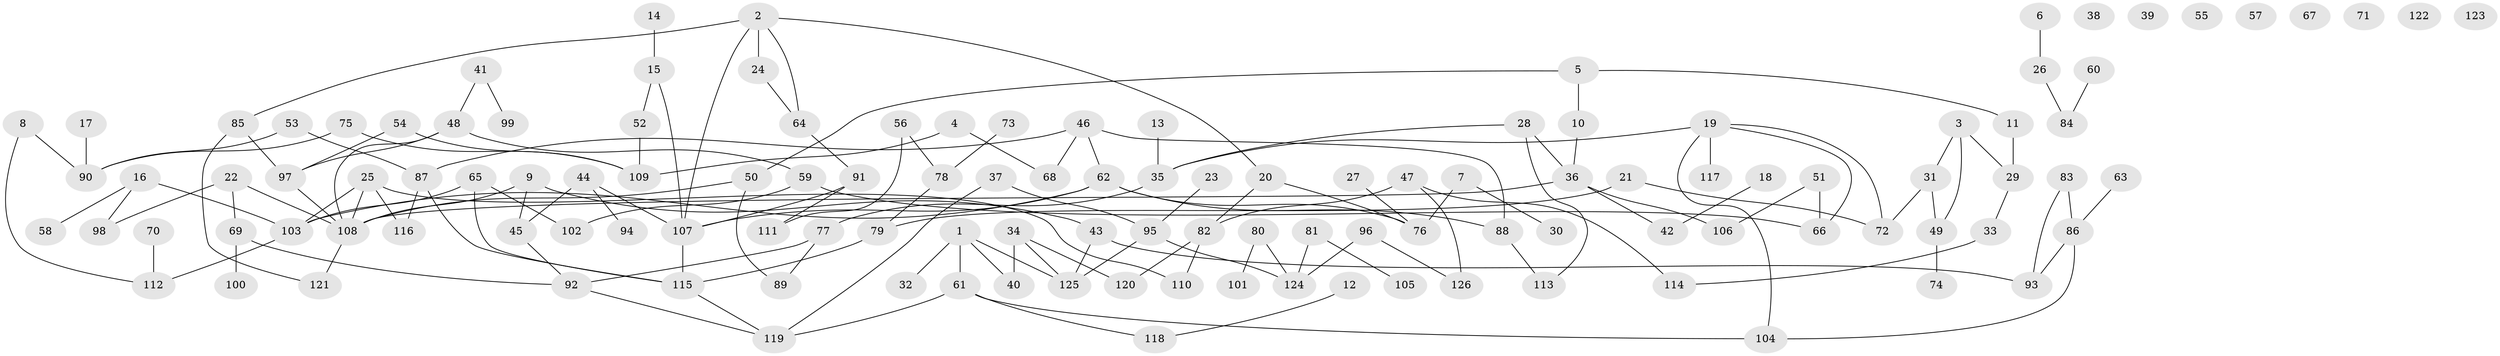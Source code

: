 // coarse degree distribution, {6: 0.03773584905660377, 5: 0.09433962264150944, 2: 0.16981132075471697, 1: 0.22641509433962265, 4: 0.1320754716981132, 3: 0.11320754716981132, 0: 0.1509433962264151, 7: 0.03773584905660377, 9: 0.018867924528301886, 8: 0.018867924528301886}
// Generated by graph-tools (version 1.1) at 2025/16/03/04/25 18:16:41]
// undirected, 126 vertices, 155 edges
graph export_dot {
graph [start="1"]
  node [color=gray90,style=filled];
  1;
  2;
  3;
  4;
  5;
  6;
  7;
  8;
  9;
  10;
  11;
  12;
  13;
  14;
  15;
  16;
  17;
  18;
  19;
  20;
  21;
  22;
  23;
  24;
  25;
  26;
  27;
  28;
  29;
  30;
  31;
  32;
  33;
  34;
  35;
  36;
  37;
  38;
  39;
  40;
  41;
  42;
  43;
  44;
  45;
  46;
  47;
  48;
  49;
  50;
  51;
  52;
  53;
  54;
  55;
  56;
  57;
  58;
  59;
  60;
  61;
  62;
  63;
  64;
  65;
  66;
  67;
  68;
  69;
  70;
  71;
  72;
  73;
  74;
  75;
  76;
  77;
  78;
  79;
  80;
  81;
  82;
  83;
  84;
  85;
  86;
  87;
  88;
  89;
  90;
  91;
  92;
  93;
  94;
  95;
  96;
  97;
  98;
  99;
  100;
  101;
  102;
  103;
  104;
  105;
  106;
  107;
  108;
  109;
  110;
  111;
  112;
  113;
  114;
  115;
  116;
  117;
  118;
  119;
  120;
  121;
  122;
  123;
  124;
  125;
  126;
  1 -- 32;
  1 -- 40;
  1 -- 61;
  1 -- 125;
  2 -- 20;
  2 -- 24;
  2 -- 64;
  2 -- 85;
  2 -- 107;
  3 -- 29;
  3 -- 31;
  3 -- 49;
  4 -- 68;
  4 -- 109;
  5 -- 10;
  5 -- 11;
  5 -- 50;
  6 -- 26;
  7 -- 30;
  7 -- 76;
  8 -- 90;
  8 -- 112;
  9 -- 43;
  9 -- 45;
  9 -- 108;
  10 -- 36;
  11 -- 29;
  12 -- 118;
  13 -- 35;
  14 -- 15;
  15 -- 52;
  15 -- 107;
  16 -- 58;
  16 -- 98;
  16 -- 103;
  17 -- 90;
  18 -- 42;
  19 -- 35;
  19 -- 66;
  19 -- 72;
  19 -- 104;
  19 -- 117;
  20 -- 76;
  20 -- 82;
  21 -- 72;
  21 -- 79;
  22 -- 69;
  22 -- 98;
  22 -- 108;
  23 -- 95;
  24 -- 64;
  25 -- 103;
  25 -- 108;
  25 -- 110;
  25 -- 116;
  26 -- 84;
  27 -- 76;
  28 -- 35;
  28 -- 36;
  28 -- 113;
  29 -- 33;
  31 -- 49;
  31 -- 72;
  33 -- 114;
  34 -- 40;
  34 -- 120;
  34 -- 125;
  35 -- 77;
  36 -- 42;
  36 -- 106;
  36 -- 108;
  37 -- 95;
  37 -- 119;
  41 -- 48;
  41 -- 99;
  43 -- 93;
  43 -- 125;
  44 -- 45;
  44 -- 94;
  44 -- 107;
  45 -- 92;
  46 -- 62;
  46 -- 68;
  46 -- 87;
  46 -- 88;
  47 -- 82;
  47 -- 114;
  47 -- 126;
  48 -- 59;
  48 -- 97;
  48 -- 108;
  49 -- 74;
  50 -- 89;
  50 -- 108;
  51 -- 66;
  51 -- 106;
  52 -- 109;
  53 -- 87;
  53 -- 90;
  54 -- 97;
  54 -- 109;
  56 -- 78;
  56 -- 111;
  59 -- 66;
  59 -- 102;
  60 -- 84;
  61 -- 104;
  61 -- 118;
  61 -- 119;
  62 -- 76;
  62 -- 88;
  62 -- 103;
  62 -- 107;
  63 -- 86;
  64 -- 91;
  65 -- 102;
  65 -- 103;
  65 -- 115;
  69 -- 92;
  69 -- 100;
  70 -- 112;
  73 -- 78;
  75 -- 90;
  75 -- 109;
  77 -- 89;
  77 -- 92;
  78 -- 79;
  79 -- 115;
  80 -- 101;
  80 -- 124;
  81 -- 105;
  81 -- 124;
  82 -- 110;
  82 -- 120;
  83 -- 86;
  83 -- 93;
  85 -- 97;
  85 -- 121;
  86 -- 93;
  86 -- 104;
  87 -- 115;
  87 -- 116;
  88 -- 113;
  91 -- 107;
  91 -- 111;
  92 -- 119;
  95 -- 124;
  95 -- 125;
  96 -- 124;
  96 -- 126;
  97 -- 108;
  103 -- 112;
  107 -- 115;
  108 -- 121;
  115 -- 119;
}
